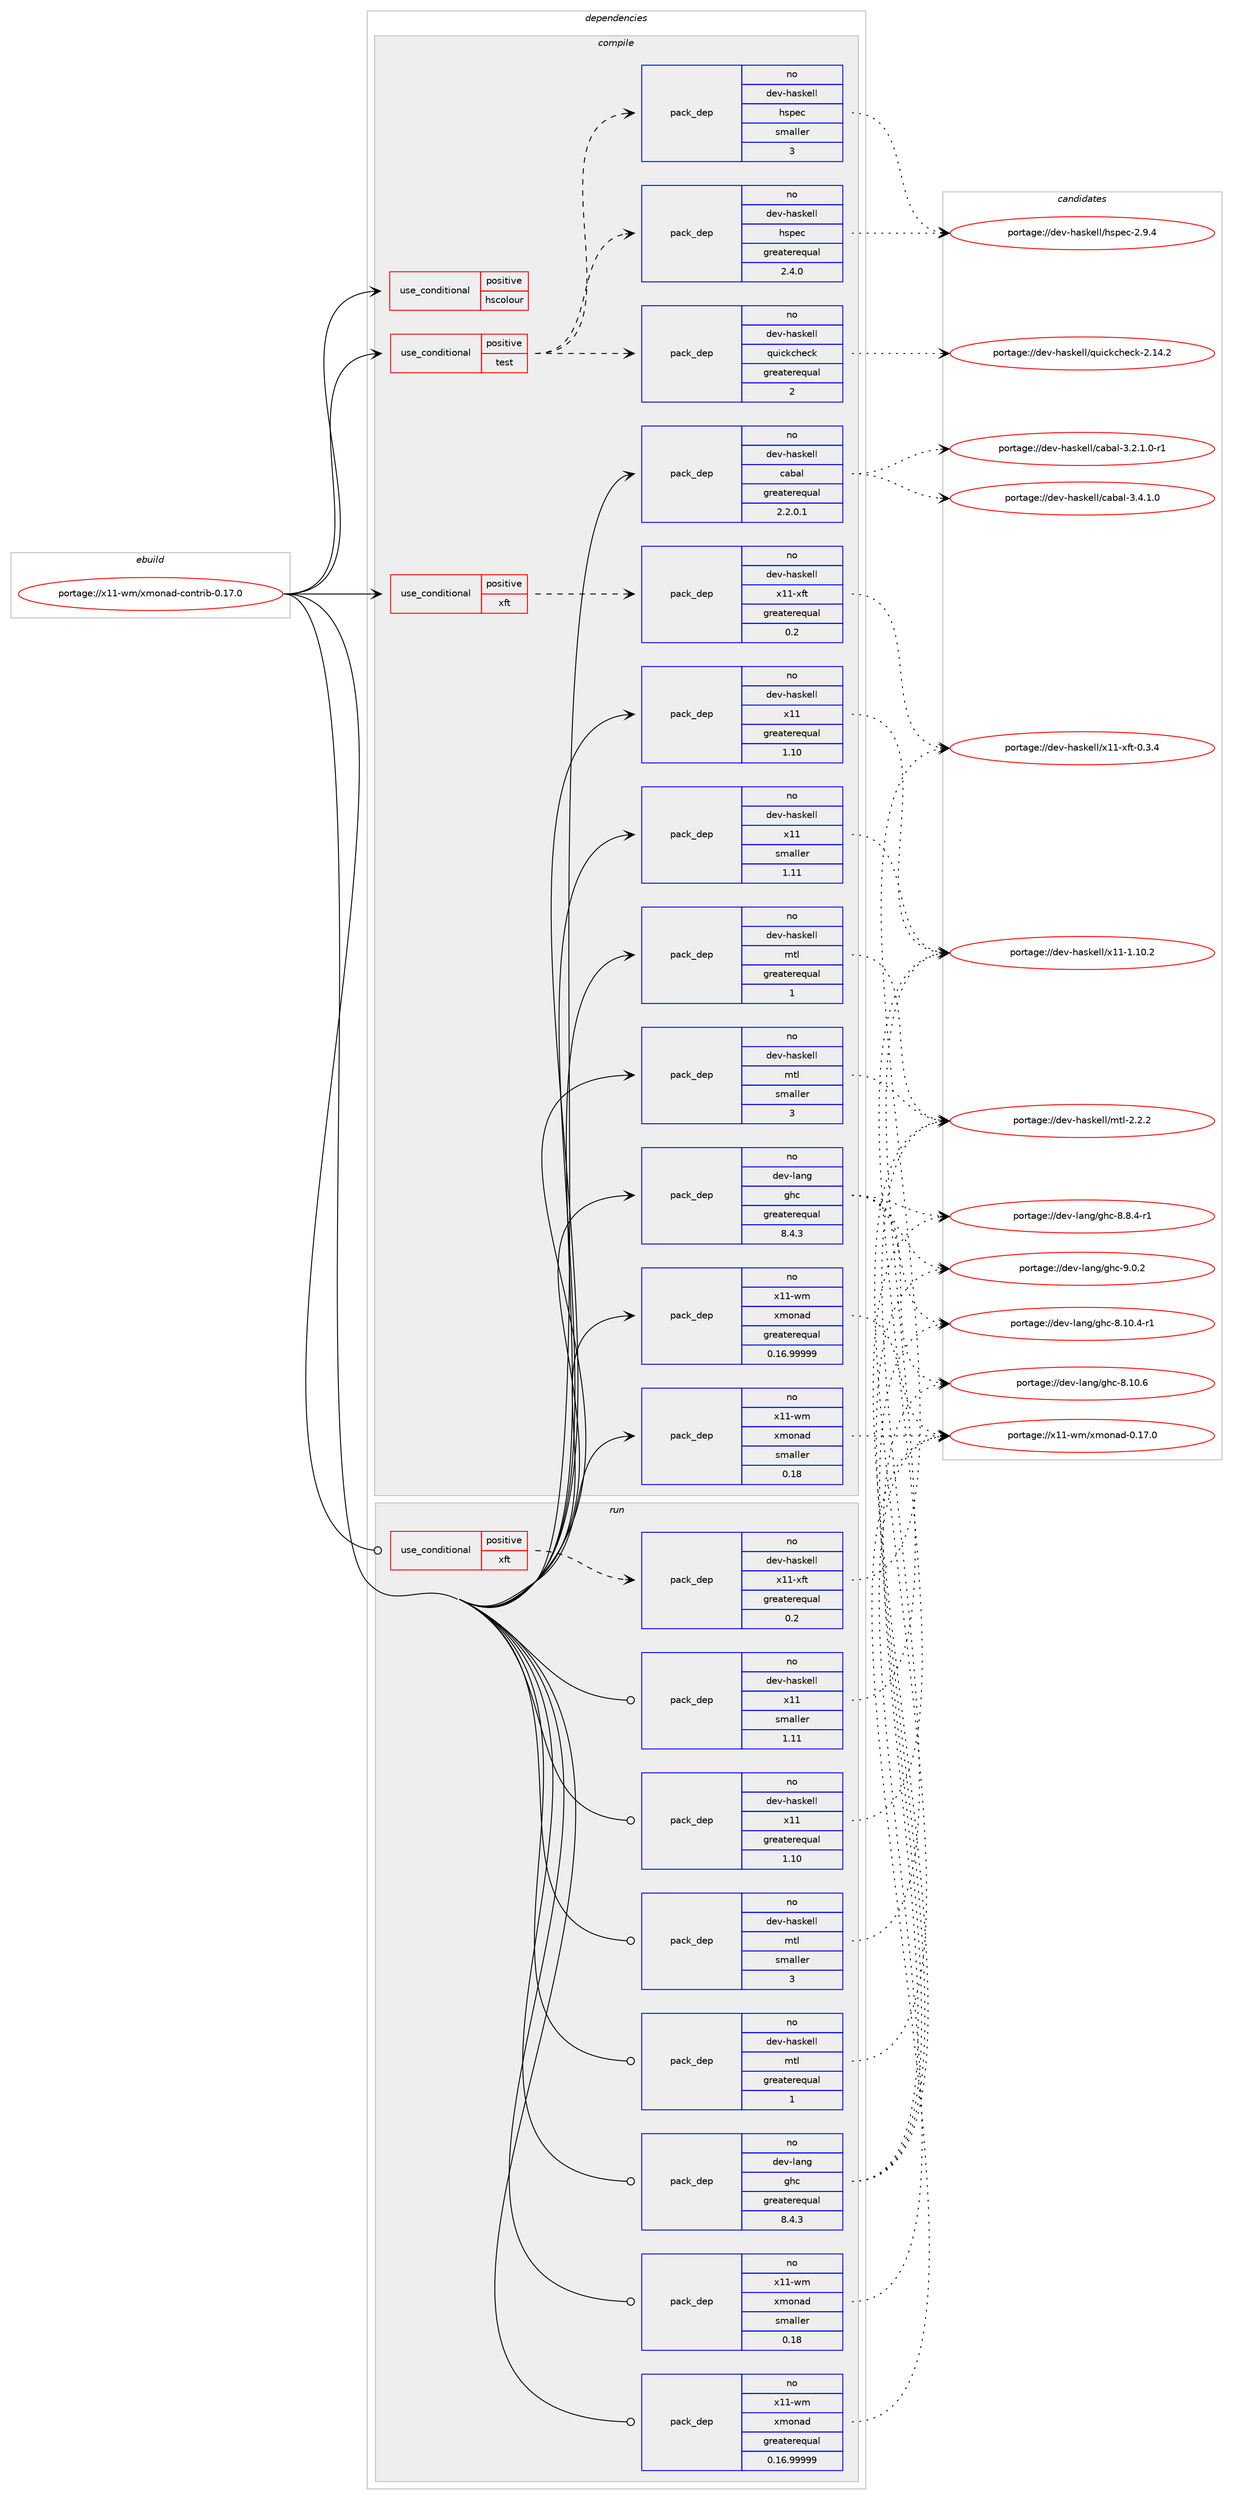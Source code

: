 digraph prolog {

# *************
# Graph options
# *************

newrank=true;
concentrate=true;
compound=true;
graph [rankdir=LR,fontname=Helvetica,fontsize=10,ranksep=1.5];#, ranksep=2.5, nodesep=0.2];
edge  [arrowhead=vee];
node  [fontname=Helvetica,fontsize=10];

# **********
# The ebuild
# **********

subgraph cluster_leftcol {
color=gray;
rank=same;
label=<<i>ebuild</i>>;
id [label="portage://x11-wm/xmonad-contrib-0.17.0", color=red, width=4, href="../x11-wm/xmonad-contrib-0.17.0.svg"];
}

# ****************
# The dependencies
# ****************

subgraph cluster_midcol {
color=gray;
label=<<i>dependencies</i>>;
subgraph cluster_compile {
fillcolor="#eeeeee";
style=filled;
label=<<i>compile</i>>;
subgraph cond190 {
dependency546 [label=<<TABLE BORDER="0" CELLBORDER="1" CELLSPACING="0" CELLPADDING="4"><TR><TD ROWSPAN="3" CELLPADDING="10">use_conditional</TD></TR><TR><TD>positive</TD></TR><TR><TD>hscolour</TD></TR></TABLE>>, shape=none, color=red];
# *** BEGIN UNKNOWN DEPENDENCY TYPE (TODO) ***
# dependency546 -> package_dependency(portage://x11-wm/xmonad-contrib-0.17.0,install,no,dev-haskell,hscolour,none,[,,],[],[])
# *** END UNKNOWN DEPENDENCY TYPE (TODO) ***

}
id:e -> dependency546:w [weight=20,style="solid",arrowhead="vee"];
subgraph cond191 {
dependency547 [label=<<TABLE BORDER="0" CELLBORDER="1" CELLSPACING="0" CELLPADDING="4"><TR><TD ROWSPAN="3" CELLPADDING="10">use_conditional</TD></TR><TR><TD>positive</TD></TR><TR><TD>test</TD></TR></TABLE>>, shape=none, color=red];
subgraph pack308 {
dependency548 [label=<<TABLE BORDER="0" CELLBORDER="1" CELLSPACING="0" CELLPADDING="4" WIDTH="220"><TR><TD ROWSPAN="6" CELLPADDING="30">pack_dep</TD></TR><TR><TD WIDTH="110">no</TD></TR><TR><TD>dev-haskell</TD></TR><TR><TD>hspec</TD></TR><TR><TD>greaterequal</TD></TR><TR><TD>2.4.0</TD></TR></TABLE>>, shape=none, color=blue];
}
dependency547:e -> dependency548:w [weight=20,style="dashed",arrowhead="vee"];
subgraph pack309 {
dependency549 [label=<<TABLE BORDER="0" CELLBORDER="1" CELLSPACING="0" CELLPADDING="4" WIDTH="220"><TR><TD ROWSPAN="6" CELLPADDING="30">pack_dep</TD></TR><TR><TD WIDTH="110">no</TD></TR><TR><TD>dev-haskell</TD></TR><TR><TD>hspec</TD></TR><TR><TD>smaller</TD></TR><TR><TD>3</TD></TR></TABLE>>, shape=none, color=blue];
}
dependency547:e -> dependency549:w [weight=20,style="dashed",arrowhead="vee"];
subgraph pack310 {
dependency550 [label=<<TABLE BORDER="0" CELLBORDER="1" CELLSPACING="0" CELLPADDING="4" WIDTH="220"><TR><TD ROWSPAN="6" CELLPADDING="30">pack_dep</TD></TR><TR><TD WIDTH="110">no</TD></TR><TR><TD>dev-haskell</TD></TR><TR><TD>quickcheck</TD></TR><TR><TD>greaterequal</TD></TR><TR><TD>2</TD></TR></TABLE>>, shape=none, color=blue];
}
dependency547:e -> dependency550:w [weight=20,style="dashed",arrowhead="vee"];
}
id:e -> dependency547:w [weight=20,style="solid",arrowhead="vee"];
subgraph cond192 {
dependency551 [label=<<TABLE BORDER="0" CELLBORDER="1" CELLSPACING="0" CELLPADDING="4"><TR><TD ROWSPAN="3" CELLPADDING="10">use_conditional</TD></TR><TR><TD>positive</TD></TR><TR><TD>xft</TD></TR></TABLE>>, shape=none, color=red];
subgraph pack311 {
dependency552 [label=<<TABLE BORDER="0" CELLBORDER="1" CELLSPACING="0" CELLPADDING="4" WIDTH="220"><TR><TD ROWSPAN="6" CELLPADDING="30">pack_dep</TD></TR><TR><TD WIDTH="110">no</TD></TR><TR><TD>dev-haskell</TD></TR><TR><TD>x11-xft</TD></TR><TR><TD>greaterequal</TD></TR><TR><TD>0.2</TD></TR></TABLE>>, shape=none, color=blue];
}
dependency551:e -> dependency552:w [weight=20,style="dashed",arrowhead="vee"];
}
id:e -> dependency551:w [weight=20,style="solid",arrowhead="vee"];
subgraph pack312 {
dependency553 [label=<<TABLE BORDER="0" CELLBORDER="1" CELLSPACING="0" CELLPADDING="4" WIDTH="220"><TR><TD ROWSPAN="6" CELLPADDING="30">pack_dep</TD></TR><TR><TD WIDTH="110">no</TD></TR><TR><TD>dev-haskell</TD></TR><TR><TD>cabal</TD></TR><TR><TD>greaterequal</TD></TR><TR><TD>2.2.0.1</TD></TR></TABLE>>, shape=none, color=blue];
}
id:e -> dependency553:w [weight=20,style="solid",arrowhead="vee"];
subgraph pack313 {
dependency554 [label=<<TABLE BORDER="0" CELLBORDER="1" CELLSPACING="0" CELLPADDING="4" WIDTH="220"><TR><TD ROWSPAN="6" CELLPADDING="30">pack_dep</TD></TR><TR><TD WIDTH="110">no</TD></TR><TR><TD>dev-haskell</TD></TR><TR><TD>mtl</TD></TR><TR><TD>greaterequal</TD></TR><TR><TD>1</TD></TR></TABLE>>, shape=none, color=blue];
}
id:e -> dependency554:w [weight=20,style="solid",arrowhead="vee"];
subgraph pack314 {
dependency555 [label=<<TABLE BORDER="0" CELLBORDER="1" CELLSPACING="0" CELLPADDING="4" WIDTH="220"><TR><TD ROWSPAN="6" CELLPADDING="30">pack_dep</TD></TR><TR><TD WIDTH="110">no</TD></TR><TR><TD>dev-haskell</TD></TR><TR><TD>mtl</TD></TR><TR><TD>smaller</TD></TR><TR><TD>3</TD></TR></TABLE>>, shape=none, color=blue];
}
id:e -> dependency555:w [weight=20,style="solid",arrowhead="vee"];
# *** BEGIN UNKNOWN DEPENDENCY TYPE (TODO) ***
# id -> package_dependency(portage://x11-wm/xmonad-contrib-0.17.0,install,no,dev-haskell,random,none,[,,],any_same_slot,[use(optenable(profile),none)])
# *** END UNKNOWN DEPENDENCY TYPE (TODO) ***

# *** BEGIN UNKNOWN DEPENDENCY TYPE (TODO) ***
# id -> package_dependency(portage://x11-wm/xmonad-contrib-0.17.0,install,no,dev-haskell,utf8-string,none,[,,],any_same_slot,[use(optenable(profile),none)])
# *** END UNKNOWN DEPENDENCY TYPE (TODO) ***

subgraph pack315 {
dependency556 [label=<<TABLE BORDER="0" CELLBORDER="1" CELLSPACING="0" CELLPADDING="4" WIDTH="220"><TR><TD ROWSPAN="6" CELLPADDING="30">pack_dep</TD></TR><TR><TD WIDTH="110">no</TD></TR><TR><TD>dev-haskell</TD></TR><TR><TD>x11</TD></TR><TR><TD>greaterequal</TD></TR><TR><TD>1.10</TD></TR></TABLE>>, shape=none, color=blue];
}
id:e -> dependency556:w [weight=20,style="solid",arrowhead="vee"];
subgraph pack316 {
dependency557 [label=<<TABLE BORDER="0" CELLBORDER="1" CELLSPACING="0" CELLPADDING="4" WIDTH="220"><TR><TD ROWSPAN="6" CELLPADDING="30">pack_dep</TD></TR><TR><TD WIDTH="110">no</TD></TR><TR><TD>dev-haskell</TD></TR><TR><TD>x11</TD></TR><TR><TD>smaller</TD></TR><TR><TD>1.11</TD></TR></TABLE>>, shape=none, color=blue];
}
id:e -> dependency557:w [weight=20,style="solid",arrowhead="vee"];
subgraph pack317 {
dependency558 [label=<<TABLE BORDER="0" CELLBORDER="1" CELLSPACING="0" CELLPADDING="4" WIDTH="220"><TR><TD ROWSPAN="6" CELLPADDING="30">pack_dep</TD></TR><TR><TD WIDTH="110">no</TD></TR><TR><TD>dev-lang</TD></TR><TR><TD>ghc</TD></TR><TR><TD>greaterequal</TD></TR><TR><TD>8.4.3</TD></TR></TABLE>>, shape=none, color=blue];
}
id:e -> dependency558:w [weight=20,style="solid",arrowhead="vee"];
subgraph pack318 {
dependency559 [label=<<TABLE BORDER="0" CELLBORDER="1" CELLSPACING="0" CELLPADDING="4" WIDTH="220"><TR><TD ROWSPAN="6" CELLPADDING="30">pack_dep</TD></TR><TR><TD WIDTH="110">no</TD></TR><TR><TD>x11-wm</TD></TR><TR><TD>xmonad</TD></TR><TR><TD>greaterequal</TD></TR><TR><TD>0.16.99999</TD></TR></TABLE>>, shape=none, color=blue];
}
id:e -> dependency559:w [weight=20,style="solid",arrowhead="vee"];
subgraph pack319 {
dependency560 [label=<<TABLE BORDER="0" CELLBORDER="1" CELLSPACING="0" CELLPADDING="4" WIDTH="220"><TR><TD ROWSPAN="6" CELLPADDING="30">pack_dep</TD></TR><TR><TD WIDTH="110">no</TD></TR><TR><TD>x11-wm</TD></TR><TR><TD>xmonad</TD></TR><TR><TD>smaller</TD></TR><TR><TD>0.18</TD></TR></TABLE>>, shape=none, color=blue];
}
id:e -> dependency560:w [weight=20,style="solid",arrowhead="vee"];
}
subgraph cluster_compileandrun {
fillcolor="#eeeeee";
style=filled;
label=<<i>compile and run</i>>;
}
subgraph cluster_run {
fillcolor="#eeeeee";
style=filled;
label=<<i>run</i>>;
subgraph cond193 {
dependency561 [label=<<TABLE BORDER="0" CELLBORDER="1" CELLSPACING="0" CELLPADDING="4"><TR><TD ROWSPAN="3" CELLPADDING="10">use_conditional</TD></TR><TR><TD>positive</TD></TR><TR><TD>xft</TD></TR></TABLE>>, shape=none, color=red];
subgraph pack320 {
dependency562 [label=<<TABLE BORDER="0" CELLBORDER="1" CELLSPACING="0" CELLPADDING="4" WIDTH="220"><TR><TD ROWSPAN="6" CELLPADDING="30">pack_dep</TD></TR><TR><TD WIDTH="110">no</TD></TR><TR><TD>dev-haskell</TD></TR><TR><TD>x11-xft</TD></TR><TR><TD>greaterequal</TD></TR><TR><TD>0.2</TD></TR></TABLE>>, shape=none, color=blue];
}
dependency561:e -> dependency562:w [weight=20,style="dashed",arrowhead="vee"];
}
id:e -> dependency561:w [weight=20,style="solid",arrowhead="odot"];
subgraph pack321 {
dependency563 [label=<<TABLE BORDER="0" CELLBORDER="1" CELLSPACING="0" CELLPADDING="4" WIDTH="220"><TR><TD ROWSPAN="6" CELLPADDING="30">pack_dep</TD></TR><TR><TD WIDTH="110">no</TD></TR><TR><TD>dev-haskell</TD></TR><TR><TD>mtl</TD></TR><TR><TD>greaterequal</TD></TR><TR><TD>1</TD></TR></TABLE>>, shape=none, color=blue];
}
id:e -> dependency563:w [weight=20,style="solid",arrowhead="odot"];
subgraph pack322 {
dependency564 [label=<<TABLE BORDER="0" CELLBORDER="1" CELLSPACING="0" CELLPADDING="4" WIDTH="220"><TR><TD ROWSPAN="6" CELLPADDING="30">pack_dep</TD></TR><TR><TD WIDTH="110">no</TD></TR><TR><TD>dev-haskell</TD></TR><TR><TD>mtl</TD></TR><TR><TD>smaller</TD></TR><TR><TD>3</TD></TR></TABLE>>, shape=none, color=blue];
}
id:e -> dependency564:w [weight=20,style="solid",arrowhead="odot"];
# *** BEGIN UNKNOWN DEPENDENCY TYPE (TODO) ***
# id -> package_dependency(portage://x11-wm/xmonad-contrib-0.17.0,run,no,dev-haskell,random,none,[,,],any_same_slot,[use(optenable(profile),none)])
# *** END UNKNOWN DEPENDENCY TYPE (TODO) ***

# *** BEGIN UNKNOWN DEPENDENCY TYPE (TODO) ***
# id -> package_dependency(portage://x11-wm/xmonad-contrib-0.17.0,run,no,dev-haskell,utf8-string,none,[,,],any_same_slot,[use(optenable(profile),none)])
# *** END UNKNOWN DEPENDENCY TYPE (TODO) ***

subgraph pack323 {
dependency565 [label=<<TABLE BORDER="0" CELLBORDER="1" CELLSPACING="0" CELLPADDING="4" WIDTH="220"><TR><TD ROWSPAN="6" CELLPADDING="30">pack_dep</TD></TR><TR><TD WIDTH="110">no</TD></TR><TR><TD>dev-haskell</TD></TR><TR><TD>x11</TD></TR><TR><TD>greaterequal</TD></TR><TR><TD>1.10</TD></TR></TABLE>>, shape=none, color=blue];
}
id:e -> dependency565:w [weight=20,style="solid",arrowhead="odot"];
subgraph pack324 {
dependency566 [label=<<TABLE BORDER="0" CELLBORDER="1" CELLSPACING="0" CELLPADDING="4" WIDTH="220"><TR><TD ROWSPAN="6" CELLPADDING="30">pack_dep</TD></TR><TR><TD WIDTH="110">no</TD></TR><TR><TD>dev-haskell</TD></TR><TR><TD>x11</TD></TR><TR><TD>smaller</TD></TR><TR><TD>1.11</TD></TR></TABLE>>, shape=none, color=blue];
}
id:e -> dependency566:w [weight=20,style="solid",arrowhead="odot"];
subgraph pack325 {
dependency567 [label=<<TABLE BORDER="0" CELLBORDER="1" CELLSPACING="0" CELLPADDING="4" WIDTH="220"><TR><TD ROWSPAN="6" CELLPADDING="30">pack_dep</TD></TR><TR><TD WIDTH="110">no</TD></TR><TR><TD>dev-lang</TD></TR><TR><TD>ghc</TD></TR><TR><TD>greaterequal</TD></TR><TR><TD>8.4.3</TD></TR></TABLE>>, shape=none, color=blue];
}
id:e -> dependency567:w [weight=20,style="solid",arrowhead="odot"];
subgraph pack326 {
dependency568 [label=<<TABLE BORDER="0" CELLBORDER="1" CELLSPACING="0" CELLPADDING="4" WIDTH="220"><TR><TD ROWSPAN="6" CELLPADDING="30">pack_dep</TD></TR><TR><TD WIDTH="110">no</TD></TR><TR><TD>x11-wm</TD></TR><TR><TD>xmonad</TD></TR><TR><TD>greaterequal</TD></TR><TR><TD>0.16.99999</TD></TR></TABLE>>, shape=none, color=blue];
}
id:e -> dependency568:w [weight=20,style="solid",arrowhead="odot"];
subgraph pack327 {
dependency569 [label=<<TABLE BORDER="0" CELLBORDER="1" CELLSPACING="0" CELLPADDING="4" WIDTH="220"><TR><TD ROWSPAN="6" CELLPADDING="30">pack_dep</TD></TR><TR><TD WIDTH="110">no</TD></TR><TR><TD>x11-wm</TD></TR><TR><TD>xmonad</TD></TR><TR><TD>smaller</TD></TR><TR><TD>0.18</TD></TR></TABLE>>, shape=none, color=blue];
}
id:e -> dependency569:w [weight=20,style="solid",arrowhead="odot"];
}
}

# **************
# The candidates
# **************

subgraph cluster_choices {
rank=same;
color=gray;
label=<<i>candidates</i>>;

subgraph choice308 {
color=black;
nodesep=1;
choice10010111845104971151071011081084710411511210199455046574652 [label="portage://dev-haskell/hspec-2.9.4", color=red, width=4,href="../dev-haskell/hspec-2.9.4.svg"];
dependency548:e -> choice10010111845104971151071011081084710411511210199455046574652:w [style=dotted,weight="100"];
}
subgraph choice309 {
color=black;
nodesep=1;
choice10010111845104971151071011081084710411511210199455046574652 [label="portage://dev-haskell/hspec-2.9.4", color=red, width=4,href="../dev-haskell/hspec-2.9.4.svg"];
dependency549:e -> choice10010111845104971151071011081084710411511210199455046574652:w [style=dotted,weight="100"];
}
subgraph choice310 {
color=black;
nodesep=1;
choice10010111845104971151071011081084711311710599107991041019910745504649524650 [label="portage://dev-haskell/quickcheck-2.14.2", color=red, width=4,href="../dev-haskell/quickcheck-2.14.2.svg"];
dependency550:e -> choice10010111845104971151071011081084711311710599107991041019910745504649524650:w [style=dotted,weight="100"];
}
subgraph choice311 {
color=black;
nodesep=1;
choice100101118451049711510710110810847120494945120102116454846514652 [label="portage://dev-haskell/x11-xft-0.3.4", color=red, width=4,href="../dev-haskell/x11-xft-0.3.4.svg"];
dependency552:e -> choice100101118451049711510710110810847120494945120102116454846514652:w [style=dotted,weight="100"];
}
subgraph choice312 {
color=black;
nodesep=1;
choice1001011184510497115107101108108479997989710845514650464946484511449 [label="portage://dev-haskell/cabal-3.2.1.0-r1", color=red, width=4,href="../dev-haskell/cabal-3.2.1.0-r1.svg"];
choice100101118451049711510710110810847999798971084551465246494648 [label="portage://dev-haskell/cabal-3.4.1.0", color=red, width=4,href="../dev-haskell/cabal-3.4.1.0.svg"];
dependency553:e -> choice1001011184510497115107101108108479997989710845514650464946484511449:w [style=dotted,weight="100"];
dependency553:e -> choice100101118451049711510710110810847999798971084551465246494648:w [style=dotted,weight="100"];
}
subgraph choice313 {
color=black;
nodesep=1;
choice100101118451049711510710110810847109116108455046504650 [label="portage://dev-haskell/mtl-2.2.2", color=red, width=4,href="../dev-haskell/mtl-2.2.2.svg"];
dependency554:e -> choice100101118451049711510710110810847109116108455046504650:w [style=dotted,weight="100"];
}
subgraph choice314 {
color=black;
nodesep=1;
choice100101118451049711510710110810847109116108455046504650 [label="portage://dev-haskell/mtl-2.2.2", color=red, width=4,href="../dev-haskell/mtl-2.2.2.svg"];
dependency555:e -> choice100101118451049711510710110810847109116108455046504650:w [style=dotted,weight="100"];
}
subgraph choice315 {
color=black;
nodesep=1;
choice100101118451049711510710110810847120494945494649484650 [label="portage://dev-haskell/x11-1.10.2", color=red, width=4,href="../dev-haskell/x11-1.10.2.svg"];
dependency556:e -> choice100101118451049711510710110810847120494945494649484650:w [style=dotted,weight="100"];
}
subgraph choice316 {
color=black;
nodesep=1;
choice100101118451049711510710110810847120494945494649484650 [label="portage://dev-haskell/x11-1.10.2", color=red, width=4,href="../dev-haskell/x11-1.10.2.svg"];
dependency557:e -> choice100101118451049711510710110810847120494945494649484650:w [style=dotted,weight="100"];
}
subgraph choice317 {
color=black;
nodesep=1;
choice10010111845108971101034710310499455646494846524511449 [label="portage://dev-lang/ghc-8.10.4-r1", color=red, width=4,href="../dev-lang/ghc-8.10.4-r1.svg"];
choice1001011184510897110103471031049945564649484654 [label="portage://dev-lang/ghc-8.10.6", color=red, width=4,href="../dev-lang/ghc-8.10.6.svg"];
choice100101118451089711010347103104994556465646524511449 [label="portage://dev-lang/ghc-8.8.4-r1", color=red, width=4,href="../dev-lang/ghc-8.8.4-r1.svg"];
choice10010111845108971101034710310499455746484650 [label="portage://dev-lang/ghc-9.0.2", color=red, width=4,href="../dev-lang/ghc-9.0.2.svg"];
dependency558:e -> choice10010111845108971101034710310499455646494846524511449:w [style=dotted,weight="100"];
dependency558:e -> choice1001011184510897110103471031049945564649484654:w [style=dotted,weight="100"];
dependency558:e -> choice100101118451089711010347103104994556465646524511449:w [style=dotted,weight="100"];
dependency558:e -> choice10010111845108971101034710310499455746484650:w [style=dotted,weight="100"];
}
subgraph choice318 {
color=black;
nodesep=1;
choice120494945119109471201091111109710045484649554648 [label="portage://x11-wm/xmonad-0.17.0", color=red, width=4,href="../x11-wm/xmonad-0.17.0.svg"];
dependency559:e -> choice120494945119109471201091111109710045484649554648:w [style=dotted,weight="100"];
}
subgraph choice319 {
color=black;
nodesep=1;
choice120494945119109471201091111109710045484649554648 [label="portage://x11-wm/xmonad-0.17.0", color=red, width=4,href="../x11-wm/xmonad-0.17.0.svg"];
dependency560:e -> choice120494945119109471201091111109710045484649554648:w [style=dotted,weight="100"];
}
subgraph choice320 {
color=black;
nodesep=1;
choice100101118451049711510710110810847120494945120102116454846514652 [label="portage://dev-haskell/x11-xft-0.3.4", color=red, width=4,href="../dev-haskell/x11-xft-0.3.4.svg"];
dependency562:e -> choice100101118451049711510710110810847120494945120102116454846514652:w [style=dotted,weight="100"];
}
subgraph choice321 {
color=black;
nodesep=1;
choice100101118451049711510710110810847109116108455046504650 [label="portage://dev-haskell/mtl-2.2.2", color=red, width=4,href="../dev-haskell/mtl-2.2.2.svg"];
dependency563:e -> choice100101118451049711510710110810847109116108455046504650:w [style=dotted,weight="100"];
}
subgraph choice322 {
color=black;
nodesep=1;
choice100101118451049711510710110810847109116108455046504650 [label="portage://dev-haskell/mtl-2.2.2", color=red, width=4,href="../dev-haskell/mtl-2.2.2.svg"];
dependency564:e -> choice100101118451049711510710110810847109116108455046504650:w [style=dotted,weight="100"];
}
subgraph choice323 {
color=black;
nodesep=1;
choice100101118451049711510710110810847120494945494649484650 [label="portage://dev-haskell/x11-1.10.2", color=red, width=4,href="../dev-haskell/x11-1.10.2.svg"];
dependency565:e -> choice100101118451049711510710110810847120494945494649484650:w [style=dotted,weight="100"];
}
subgraph choice324 {
color=black;
nodesep=1;
choice100101118451049711510710110810847120494945494649484650 [label="portage://dev-haskell/x11-1.10.2", color=red, width=4,href="../dev-haskell/x11-1.10.2.svg"];
dependency566:e -> choice100101118451049711510710110810847120494945494649484650:w [style=dotted,weight="100"];
}
subgraph choice325 {
color=black;
nodesep=1;
choice10010111845108971101034710310499455646494846524511449 [label="portage://dev-lang/ghc-8.10.4-r1", color=red, width=4,href="../dev-lang/ghc-8.10.4-r1.svg"];
choice1001011184510897110103471031049945564649484654 [label="portage://dev-lang/ghc-8.10.6", color=red, width=4,href="../dev-lang/ghc-8.10.6.svg"];
choice100101118451089711010347103104994556465646524511449 [label="portage://dev-lang/ghc-8.8.4-r1", color=red, width=4,href="../dev-lang/ghc-8.8.4-r1.svg"];
choice10010111845108971101034710310499455746484650 [label="portage://dev-lang/ghc-9.0.2", color=red, width=4,href="../dev-lang/ghc-9.0.2.svg"];
dependency567:e -> choice10010111845108971101034710310499455646494846524511449:w [style=dotted,weight="100"];
dependency567:e -> choice1001011184510897110103471031049945564649484654:w [style=dotted,weight="100"];
dependency567:e -> choice100101118451089711010347103104994556465646524511449:w [style=dotted,weight="100"];
dependency567:e -> choice10010111845108971101034710310499455746484650:w [style=dotted,weight="100"];
}
subgraph choice326 {
color=black;
nodesep=1;
choice120494945119109471201091111109710045484649554648 [label="portage://x11-wm/xmonad-0.17.0", color=red, width=4,href="../x11-wm/xmonad-0.17.0.svg"];
dependency568:e -> choice120494945119109471201091111109710045484649554648:w [style=dotted,weight="100"];
}
subgraph choice327 {
color=black;
nodesep=1;
choice120494945119109471201091111109710045484649554648 [label="portage://x11-wm/xmonad-0.17.0", color=red, width=4,href="../x11-wm/xmonad-0.17.0.svg"];
dependency569:e -> choice120494945119109471201091111109710045484649554648:w [style=dotted,weight="100"];
}
}

}
